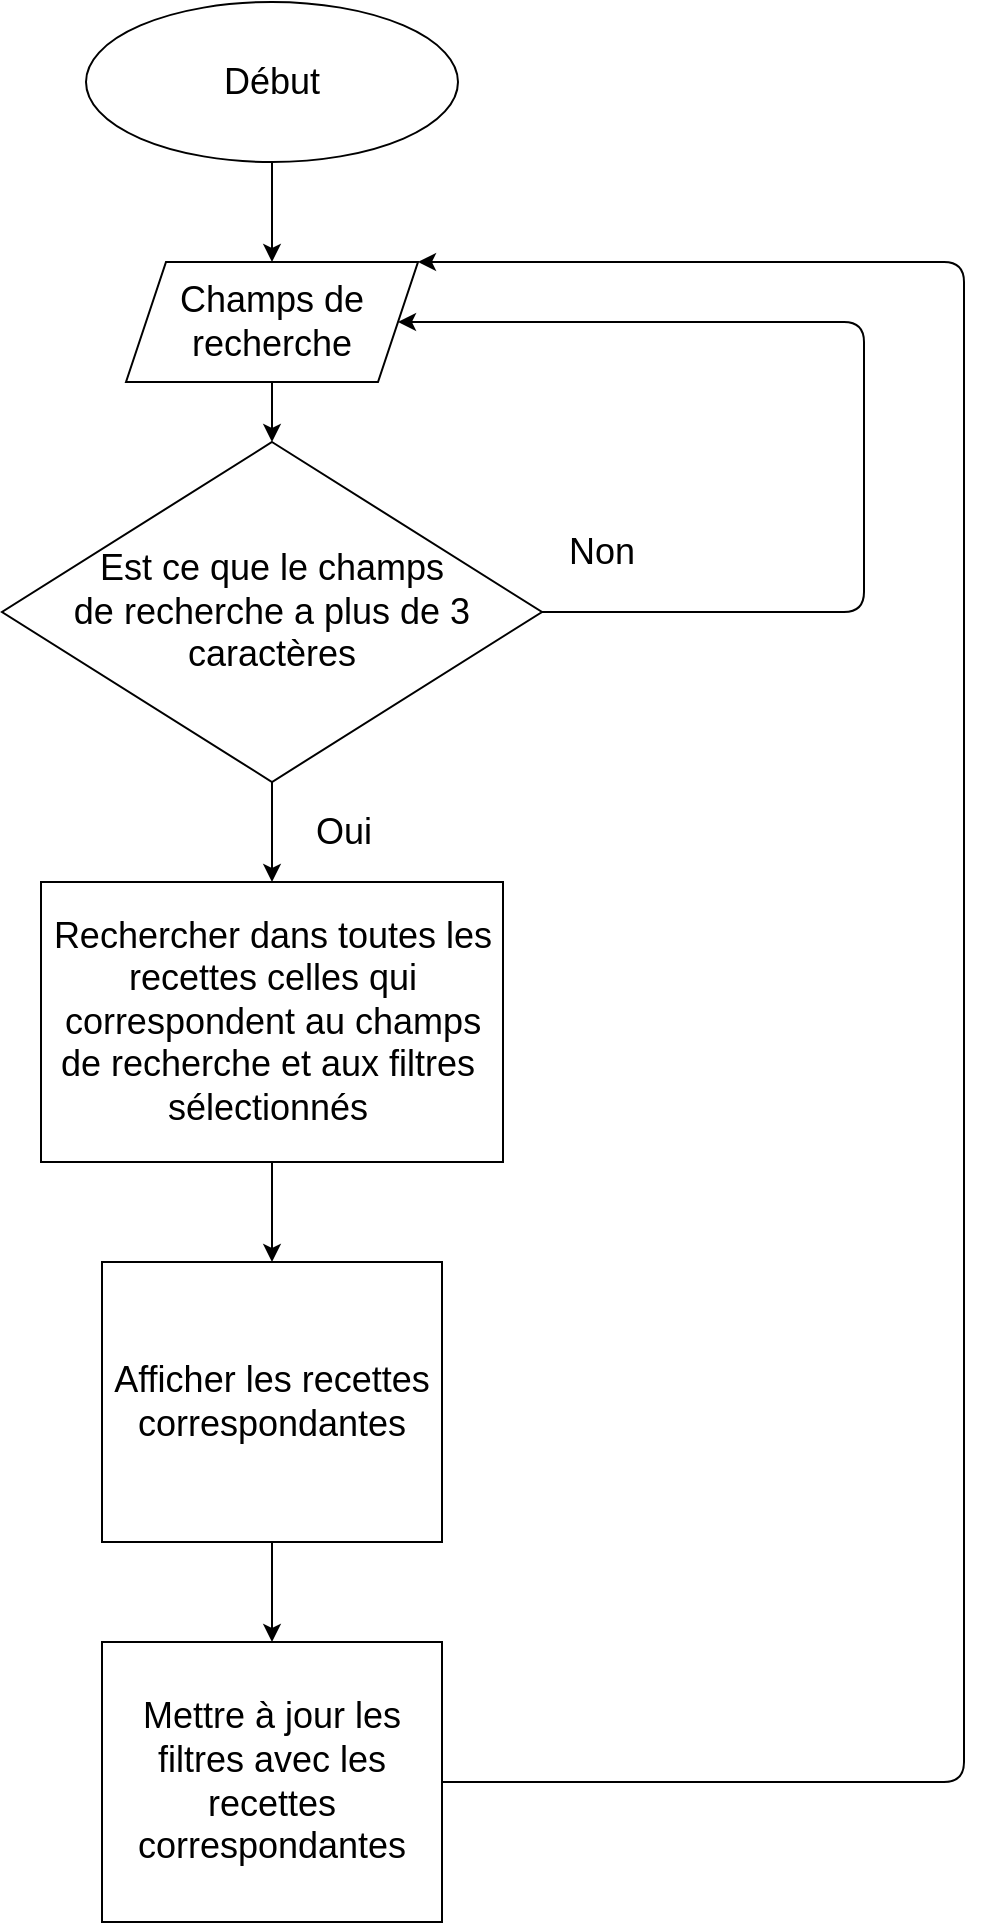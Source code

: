 <mxfile>
    <diagram id="EILywZW0Z4QLo58FCy74" name="Page-1">
        <mxGraphModel dx="2502" dy="1206" grid="1" gridSize="10" guides="1" tooltips="1" connect="1" arrows="1" fold="1" page="1" pageScale="1" pageWidth="827" pageHeight="1169" math="0" shadow="0">
            <root>
                <mxCell id="0"/>
                <mxCell id="1" parent="0"/>
                <mxCell id="5" style="edgeStyle=none;html=1;entryX=0.5;entryY=0;entryDx=0;entryDy=0;fontSize=18;" parent="1" source="3" target="4" edge="1">
                    <mxGeometry relative="1" as="geometry"/>
                </mxCell>
                <mxCell id="3" value="&lt;font style=&quot;font-size: 18px;&quot;&gt;Début&lt;/font&gt;" style="ellipse;whiteSpace=wrap;html=1;fontStyle=0" parent="1" vertex="1">
                    <mxGeometry x="241" y="20" width="186" height="80" as="geometry"/>
                </mxCell>
                <mxCell id="50" style="edgeStyle=none;html=1;exitX=0.5;exitY=1;exitDx=0;exitDy=0;" edge="1" parent="1" source="4" target="49">
                    <mxGeometry relative="1" as="geometry"/>
                </mxCell>
                <mxCell id="4" value="Champs de recherche" style="shape=parallelogram;perimeter=parallelogramPerimeter;whiteSpace=wrap;html=1;fixedSize=1;fontSize=18;" parent="1" vertex="1">
                    <mxGeometry x="261" y="150" width="146" height="60" as="geometry"/>
                </mxCell>
                <mxCell id="51" style="edgeStyle=none;html=1;entryX=1;entryY=0.5;entryDx=0;entryDy=0;" edge="1" parent="1" source="49" target="4">
                    <mxGeometry relative="1" as="geometry">
                        <Array as="points">
                            <mxPoint x="630" y="325"/>
                            <mxPoint x="630" y="180"/>
                        </Array>
                    </mxGeometry>
                </mxCell>
                <mxCell id="56" style="edgeStyle=none;html=1;entryX=0.5;entryY=0;entryDx=0;entryDy=0;" edge="1" parent="1" source="49" target="57">
                    <mxGeometry relative="1" as="geometry">
                        <mxPoint x="309.29" y="564.374" as="targetPoint"/>
                    </mxGeometry>
                </mxCell>
                <mxCell id="49" value="Est ce que le champs&lt;br&gt;de recherche a plus de 3 caractères" style="rhombus;whiteSpace=wrap;html=1;fontSize=18;" vertex="1" parent="1">
                    <mxGeometry x="199" y="240" width="270" height="170" as="geometry"/>
                </mxCell>
                <mxCell id="53" value="Oui" style="text;html=1;strokeColor=none;fillColor=none;align=center;verticalAlign=middle;whiteSpace=wrap;rounded=0;fontSize=18;" vertex="1" parent="1">
                    <mxGeometry x="340" y="420" width="60" height="30" as="geometry"/>
                </mxCell>
                <mxCell id="54" value="Non" style="text;html=1;strokeColor=none;fillColor=none;align=center;verticalAlign=middle;whiteSpace=wrap;rounded=0;fontSize=18;" vertex="1" parent="1">
                    <mxGeometry x="469" y="280" width="60" height="30" as="geometry"/>
                </mxCell>
                <mxCell id="59" style="edgeStyle=none;html=1;" edge="1" parent="1" source="57" target="58">
                    <mxGeometry relative="1" as="geometry"/>
                </mxCell>
                <mxCell id="57" value="Rechercher dans toutes les recettes celles qui correspondent au champs de recherche et aux filtres&amp;nbsp; sélectionnés&amp;nbsp;" style="rounded=0;whiteSpace=wrap;html=1;fontSize=18;" vertex="1" parent="1">
                    <mxGeometry x="218.5" y="460" width="231" height="140" as="geometry"/>
                </mxCell>
                <mxCell id="63" style="edgeStyle=none;html=1;entryX=0.5;entryY=0;entryDx=0;entryDy=0;" edge="1" parent="1" source="58" target="60">
                    <mxGeometry relative="1" as="geometry"/>
                </mxCell>
                <mxCell id="58" value="Afficher les recettes correspondantes" style="rounded=0;whiteSpace=wrap;html=1;fontSize=18;" vertex="1" parent="1">
                    <mxGeometry x="249" y="650" width="170" height="140" as="geometry"/>
                </mxCell>
                <mxCell id="67" style="edgeStyle=none;html=1;entryX=1;entryY=0;entryDx=0;entryDy=0;" edge="1" parent="1" source="60" target="4">
                    <mxGeometry relative="1" as="geometry">
                        <Array as="points">
                            <mxPoint x="680" y="910"/>
                            <mxPoint x="680" y="150"/>
                        </Array>
                    </mxGeometry>
                </mxCell>
                <mxCell id="60" value="Mettre à jour les filtres avec les recettes correspondantes" style="rounded=0;whiteSpace=wrap;html=1;fontSize=18;" vertex="1" parent="1">
                    <mxGeometry x="249" y="840" width="170" height="140" as="geometry"/>
                </mxCell>
            </root>
        </mxGraphModel>
    </diagram>
</mxfile>